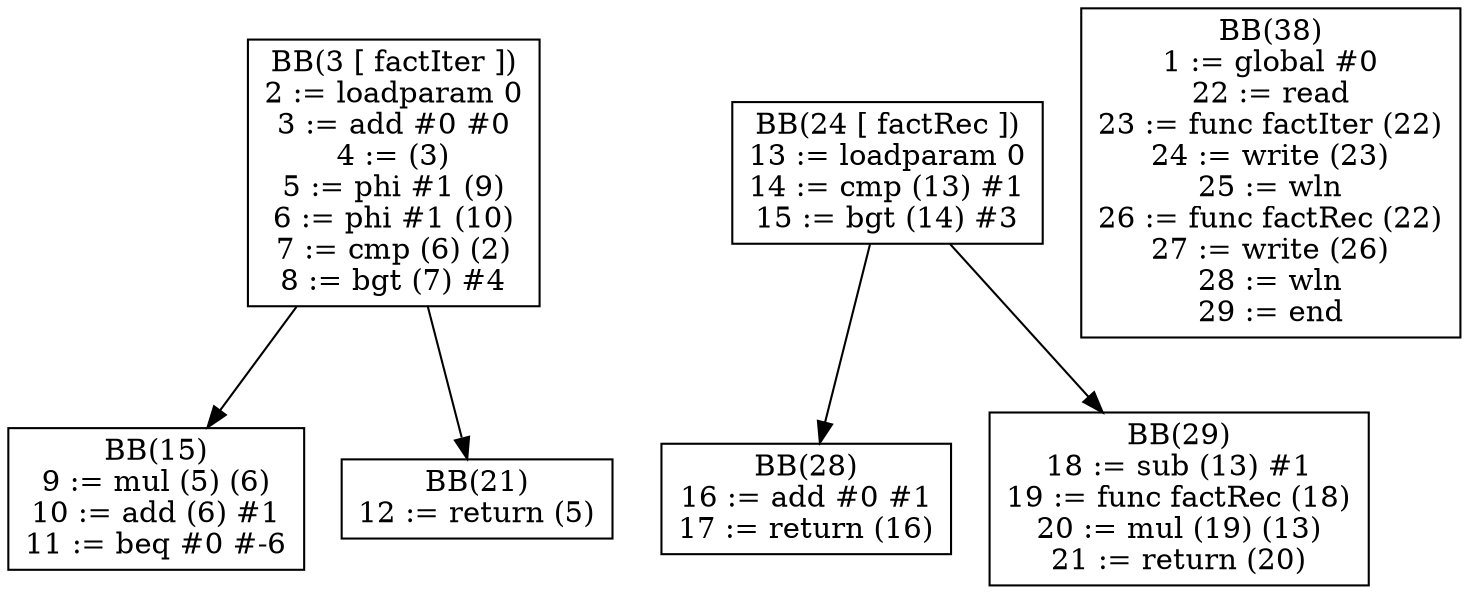 digraph dom {
BB3[shape = box, label = "BB(3 [ factIter ])\n" + "2 := loadparam 0\n" + "3 := add #0 #0\n" + "4 := (3)\n" + "5 := phi #1 (9)\n" + "6 := phi #1 (10)\n" + "7 := cmp (6) (2)\n" + "8 := bgt (7) #4\n"];
BB15[shape = box, label = "BB(15)\n" + "9 := mul (5) (6)\n" + "10 := add (6) #1\n" + "11 := beq #0 #-6\n"];
BB21[shape = box, label = "BB(21)\n" + "12 := return (5)\n"];
BB3 -> BB15;
BB3 -> BB21;
BB24[shape = box, label = "BB(24 [ factRec ])\n" + "13 := loadparam 0\n" + "14 := cmp (13) #1\n" + "15 := bgt (14) #3\n"];
BB28[shape = box, label = "BB(28)\n" + "16 := add #0 #1\n" + "17 := return (16)\n"];
BB29[shape = box, label = "BB(29)\n" + "18 := sub (13) #1\n" + "19 := func factRec (18)\n" + "20 := mul (19) (13)\n" + "21 := return (20)\n"];
BB24 -> BB28;
BB24 -> BB29;
BB38[shape = box, label = "BB(38)\n" + "1 := global #0\n" + "22 := read\n" + "23 := func factIter (22)\n" + "24 := write (23)\n" + "25 := wln\n" + "26 := func factRec (22)\n" + "27 := write (26)\n" + "28 := wln\n" + "29 := end\n"];
}
